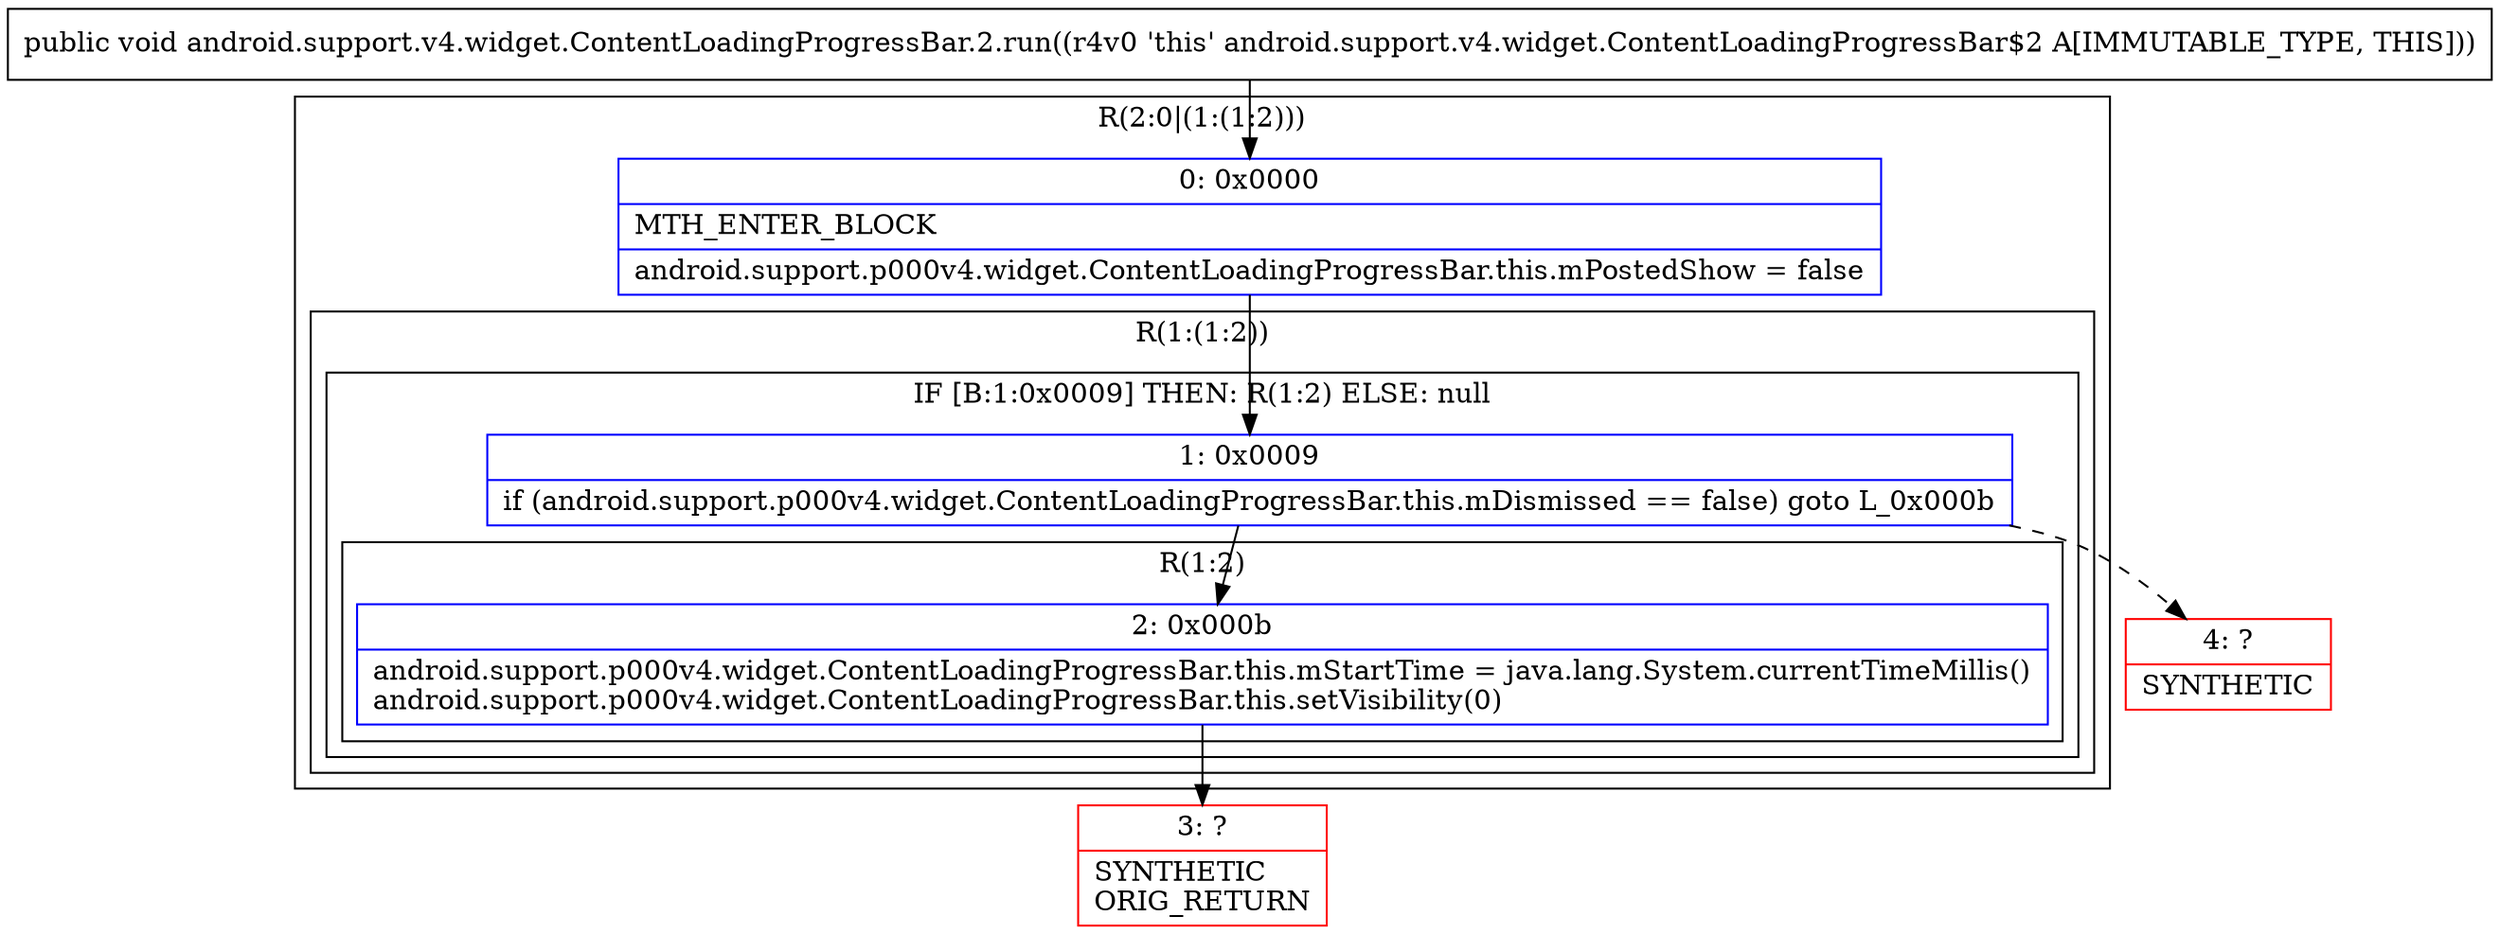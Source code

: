 digraph "CFG forandroid.support.v4.widget.ContentLoadingProgressBar.2.run()V" {
subgraph cluster_Region_2055446874 {
label = "R(2:0|(1:(1:2)))";
node [shape=record,color=blue];
Node_0 [shape=record,label="{0\:\ 0x0000|MTH_ENTER_BLOCK\l|android.support.p000v4.widget.ContentLoadingProgressBar.this.mPostedShow = false\l}"];
subgraph cluster_Region_313598455 {
label = "R(1:(1:2))";
node [shape=record,color=blue];
subgraph cluster_IfRegion_2032319947 {
label = "IF [B:1:0x0009] THEN: R(1:2) ELSE: null";
node [shape=record,color=blue];
Node_1 [shape=record,label="{1\:\ 0x0009|if (android.support.p000v4.widget.ContentLoadingProgressBar.this.mDismissed == false) goto L_0x000b\l}"];
subgraph cluster_Region_1284220799 {
label = "R(1:2)";
node [shape=record,color=blue];
Node_2 [shape=record,label="{2\:\ 0x000b|android.support.p000v4.widget.ContentLoadingProgressBar.this.mStartTime = java.lang.System.currentTimeMillis()\landroid.support.p000v4.widget.ContentLoadingProgressBar.this.setVisibility(0)\l}"];
}
}
}
}
Node_3 [shape=record,color=red,label="{3\:\ ?|SYNTHETIC\lORIG_RETURN\l}"];
Node_4 [shape=record,color=red,label="{4\:\ ?|SYNTHETIC\l}"];
MethodNode[shape=record,label="{public void android.support.v4.widget.ContentLoadingProgressBar.2.run((r4v0 'this' android.support.v4.widget.ContentLoadingProgressBar$2 A[IMMUTABLE_TYPE, THIS])) }"];
MethodNode -> Node_0;
Node_0 -> Node_1;
Node_1 -> Node_2;
Node_1 -> Node_4[style=dashed];
Node_2 -> Node_3;
}

